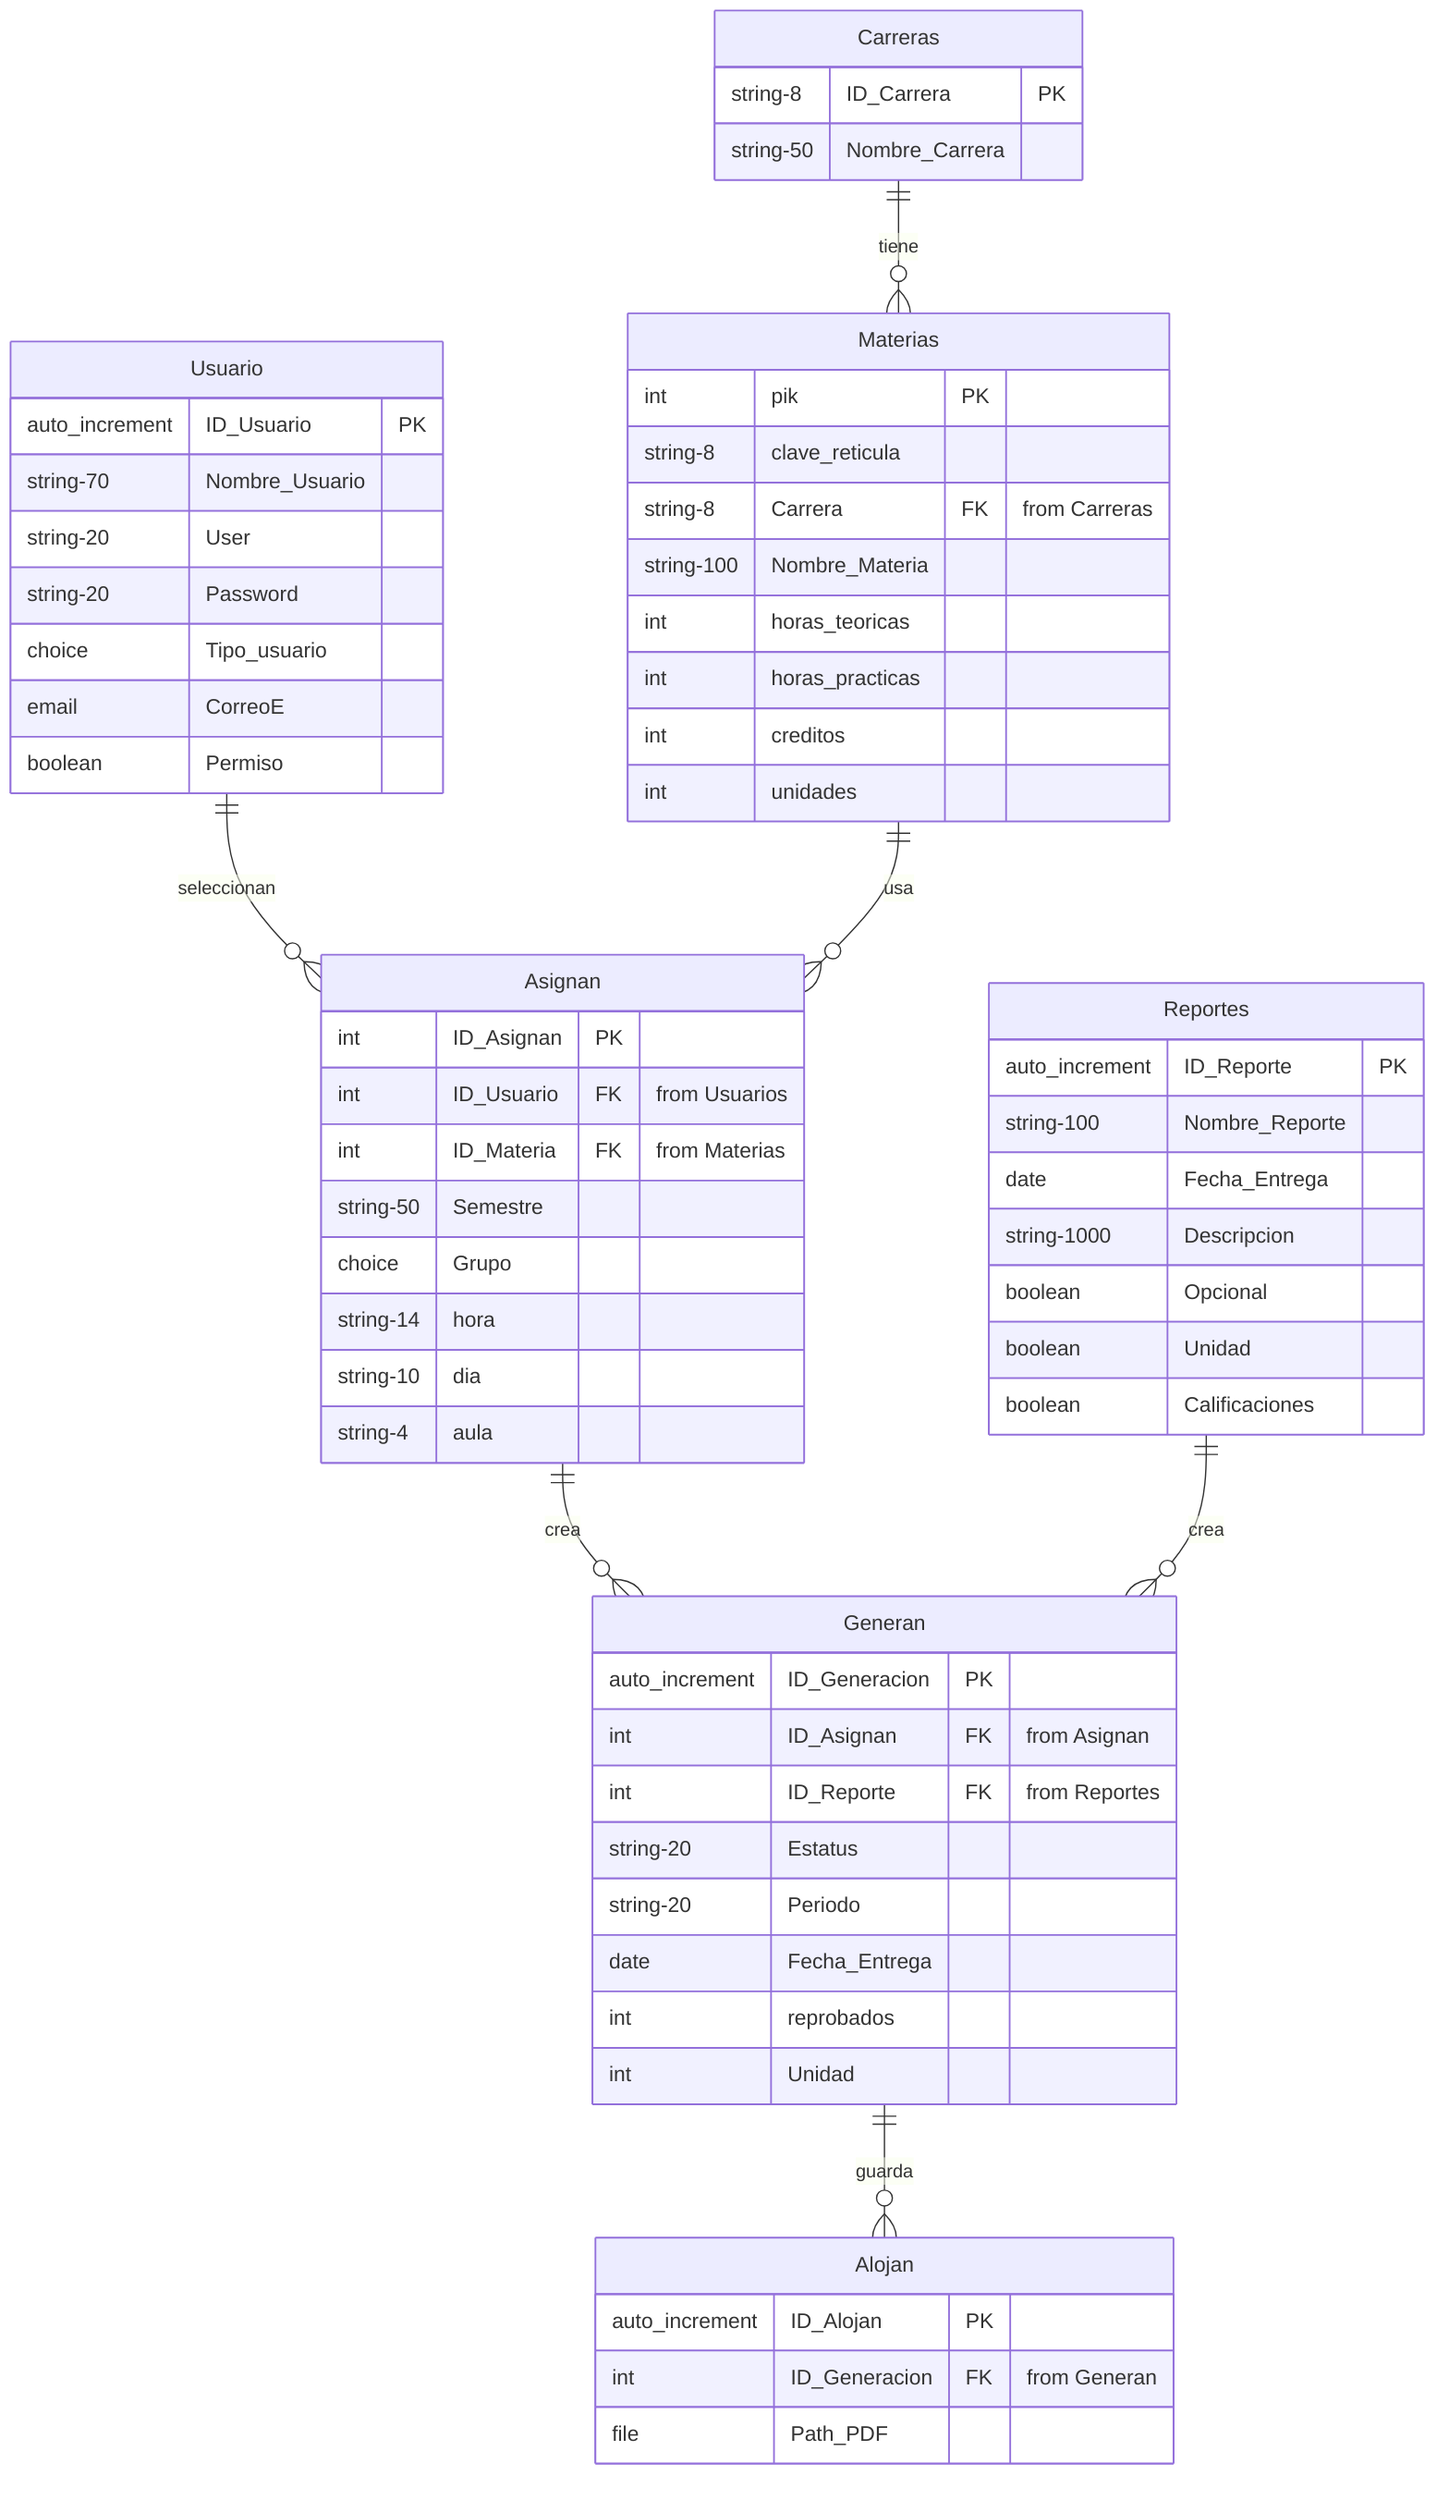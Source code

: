 erDiagram
    Usuario ||--o{ Asignan : seleccionan
    Usuario {
        auto_increment ID_Usuario PK
        string-70 Nombre_Usuario
        string-20 User
        string-20 Password
        choice Tipo_usuario
        email CorreoE
        boolean Permiso
    }

    Materias ||--o{ Asignan : usa 
    Materias {
        int pik PK
        string-8 clave_reticula 
        string-8 Carrera FK "from Carreras"
        string-100 Nombre_Materia
        int horas_teoricas 
        int horas_practicas
        int creditos
        int unidades
    }
    
    Carreras ||--o{ Materias : tiene
    Carreras {
        string-8 ID_Carrera PK
        string-50 Nombre_Carrera
    }

    Asignan ||--o{ Generan : crea
    Asignan {
        int ID_Asignan PK
        int ID_Usuario FK "from Usuarios"
        int ID_Materia FK "from Materias"
        string-50 Semestre
        choice Grupo
        string-14 hora
        string-10 dia
        string-4 aula
    }

    Reportes ||--o{ Generan: crea
    Reportes {
        auto_increment ID_Reporte PK
        string-100 Nombre_Reporte
        date Fecha_Entrega
        string-1000 Descripcion
        boolean Opcional
        boolean Unidad
        boolean Calificaciones
    }
    
    Generan ||--o{ Alojan : guarda
    Generan {
        auto_increment ID_Generacion PK
        int ID_Asignan FK "from Asignan"
        int ID_Reporte FK "from Reportes"
        string-20 Estatus
        string-20 Periodo
        date Fecha_Entrega
        int reprobados
        int Unidad
    }

    Alojan {
        auto_increment ID_Alojan PK
        int ID_Generacion FK " from Generan"
        file Path_PDF
    }